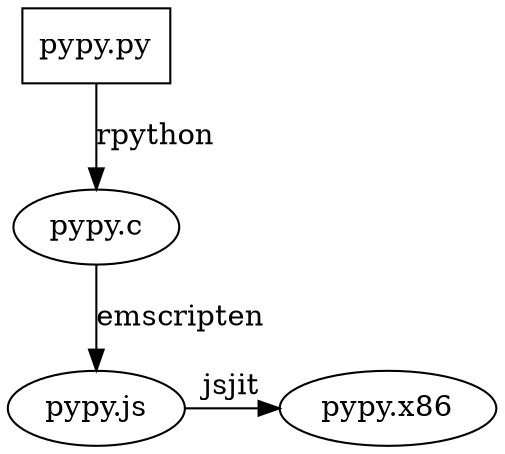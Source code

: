 digraph G {
  "pypy.py" [shape=box];
  "pypy.py" -> "pypy.c" [label=rpython];
  "pypy.c" -> "pypy.js" [label=emscripten];
  "pypy.js" -> "pypy.x86" [label=jsjit];
  {rank = same; "pypy.js"[group=g1]; "pypy.x86"[group=g2];}
}
